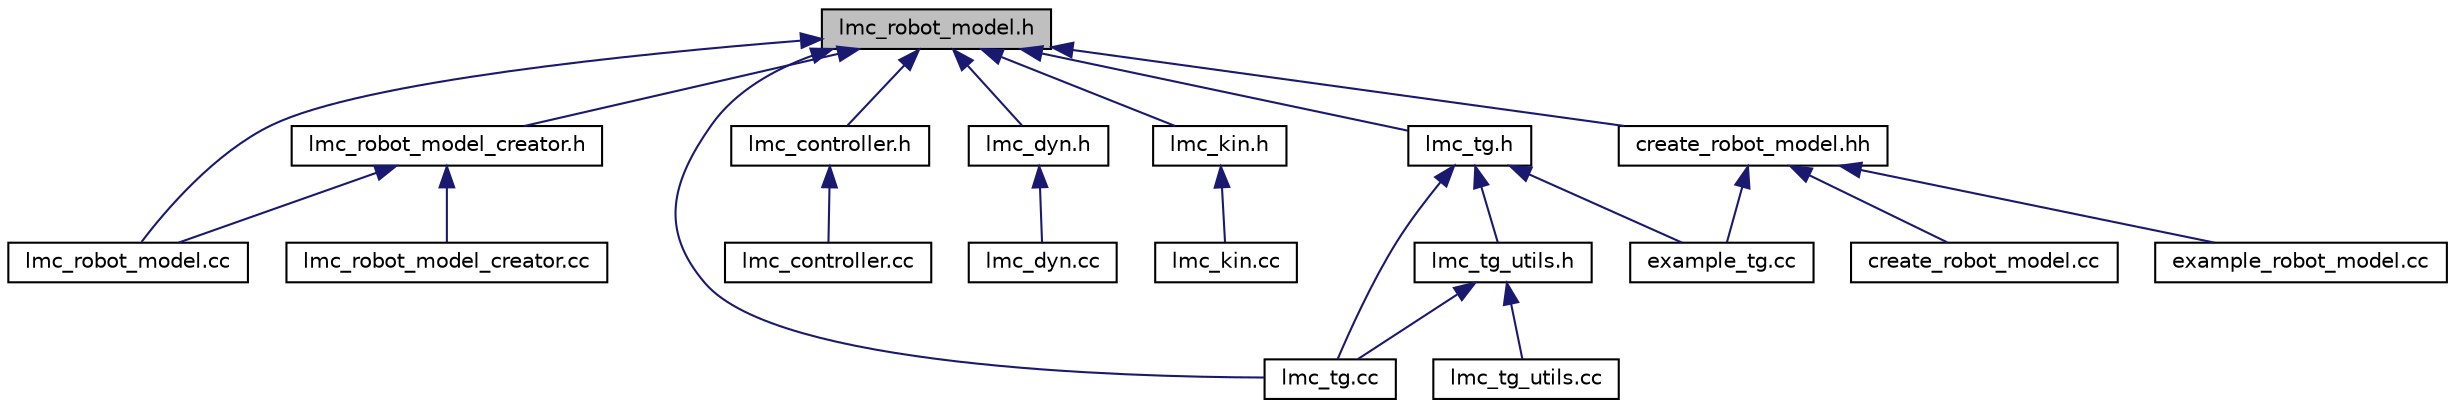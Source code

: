 digraph "lmc_robot_model.h"
{
  edge [fontname="Helvetica",fontsize="10",labelfontname="Helvetica",labelfontsize="10"];
  node [fontname="Helvetica",fontsize="10",shape=record];
  Node1 [label="lmc_robot_model.h",height=0.2,width=0.4,color="black", fillcolor="grey75", style="filled", fontcolor="black"];
  Node1 -> Node2 [dir="back",color="midnightblue",fontsize="10",style="solid",fontname="Helvetica"];
  Node2 [label="lmc_robot_model.cc",height=0.2,width=0.4,color="black", fillcolor="white", style="filled",URL="$lmc__robot__model_8cc_source.html"];
  Node1 -> Node3 [dir="back",color="midnightblue",fontsize="10",style="solid",fontname="Helvetica"];
  Node3 [label="lmc_robot_model_creator.h",height=0.2,width=0.4,color="black", fillcolor="white", style="filled",URL="$lmc__robot__model__creator_8h_source.html"];
  Node3 -> Node2 [dir="back",color="midnightblue",fontsize="10",style="solid",fontname="Helvetica"];
  Node3 -> Node4 [dir="back",color="midnightblue",fontsize="10",style="solid",fontname="Helvetica"];
  Node4 [label="lmc_robot_model_creator.cc",height=0.2,width=0.4,color="black", fillcolor="white", style="filled",URL="$lmc__robot__model__creator_8cc_source.html"];
  Node1 -> Node5 [dir="back",color="midnightblue",fontsize="10",style="solid",fontname="Helvetica"];
  Node5 [label="lmc_tg.cc",height=0.2,width=0.4,color="black", fillcolor="white", style="filled",URL="$lmc__tg_8cc_source.html"];
  Node1 -> Node6 [dir="back",color="midnightblue",fontsize="10",style="solid",fontname="Helvetica"];
  Node6 [label="lmc_controller.h",height=0.2,width=0.4,color="black", fillcolor="white", style="filled",URL="$lmc__controller_8h.html",tooltip="Controller related functions. "];
  Node6 -> Node7 [dir="back",color="midnightblue",fontsize="10",style="solid",fontname="Helvetica"];
  Node7 [label="lmc_controller.cc",height=0.2,width=0.4,color="black", fillcolor="white", style="filled",URL="$lmc__controller_8cc_source.html"];
  Node1 -> Node8 [dir="back",color="midnightblue",fontsize="10",style="solid",fontname="Helvetica"];
  Node8 [label="lmc_dyn.h",height=0.2,width=0.4,color="black", fillcolor="white", style="filled",URL="$lmc__dyn_8h.html",tooltip="Dynamic related functions. "];
  Node8 -> Node9 [dir="back",color="midnightblue",fontsize="10",style="solid",fontname="Helvetica"];
  Node9 [label="lmc_dyn.cc",height=0.2,width=0.4,color="black", fillcolor="white", style="filled",URL="$lmc__dyn_8cc_source.html"];
  Node1 -> Node10 [dir="back",color="midnightblue",fontsize="10",style="solid",fontname="Helvetica"];
  Node10 [label="lmc_kin.h",height=0.2,width=0.4,color="black", fillcolor="white", style="filled",URL="$lmc__kin_8h.html",tooltip="Kinematic related functions. "];
  Node10 -> Node11 [dir="back",color="midnightblue",fontsize="10",style="solid",fontname="Helvetica"];
  Node11 [label="lmc_kin.cc",height=0.2,width=0.4,color="black", fillcolor="white", style="filled",URL="$lmc__kin_8cc_source.html"];
  Node1 -> Node12 [dir="back",color="midnightblue",fontsize="10",style="solid",fontname="Helvetica"];
  Node12 [label="lmc_tg.h",height=0.2,width=0.4,color="black", fillcolor="white", style="filled",URL="$lmc__tg_8h.html",tooltip="Trajectory generator related data structures and functions. "];
  Node12 -> Node5 [dir="back",color="midnightblue",fontsize="10",style="solid",fontname="Helvetica"];
  Node12 -> Node13 [dir="back",color="midnightblue",fontsize="10",style="solid",fontname="Helvetica"];
  Node13 [label="lmc_tg_utils.h",height=0.2,width=0.4,color="black", fillcolor="white", style="filled",URL="$lmc__tg__utils_8h_source.html"];
  Node13 -> Node5 [dir="back",color="midnightblue",fontsize="10",style="solid",fontname="Helvetica"];
  Node13 -> Node14 [dir="back",color="midnightblue",fontsize="10",style="solid",fontname="Helvetica"];
  Node14 [label="lmc_tg_utils.cc",height=0.2,width=0.4,color="black", fillcolor="white", style="filled",URL="$lmc__tg__utils_8cc_source.html"];
  Node12 -> Node15 [dir="back",color="midnightblue",fontsize="10",style="solid",fontname="Helvetica"];
  Node15 [label="example_tg.cc",height=0.2,width=0.4,color="black", fillcolor="white", style="filled",URL="$example__tg_8cc.html"];
  Node1 -> Node16 [dir="back",color="midnightblue",fontsize="10",style="solid",fontname="Helvetica"];
  Node16 [label="create_robot_model.hh",height=0.2,width=0.4,color="black", fillcolor="white", style="filled",URL="$create__robot__model_8hh.html",tooltip="create robot model function. "];
  Node16 -> Node17 [dir="back",color="midnightblue",fontsize="10",style="solid",fontname="Helvetica"];
  Node17 [label="create_robot_model.cc",height=0.2,width=0.4,color="black", fillcolor="white", style="filled",URL="$create__robot__model_8cc.html"];
  Node16 -> Node18 [dir="back",color="midnightblue",fontsize="10",style="solid",fontname="Helvetica"];
  Node18 [label="example_robot_model.cc",height=0.2,width=0.4,color="black", fillcolor="white", style="filled",URL="$example__robot__model_8cc.html"];
  Node16 -> Node15 [dir="back",color="midnightblue",fontsize="10",style="solid",fontname="Helvetica"];
}
